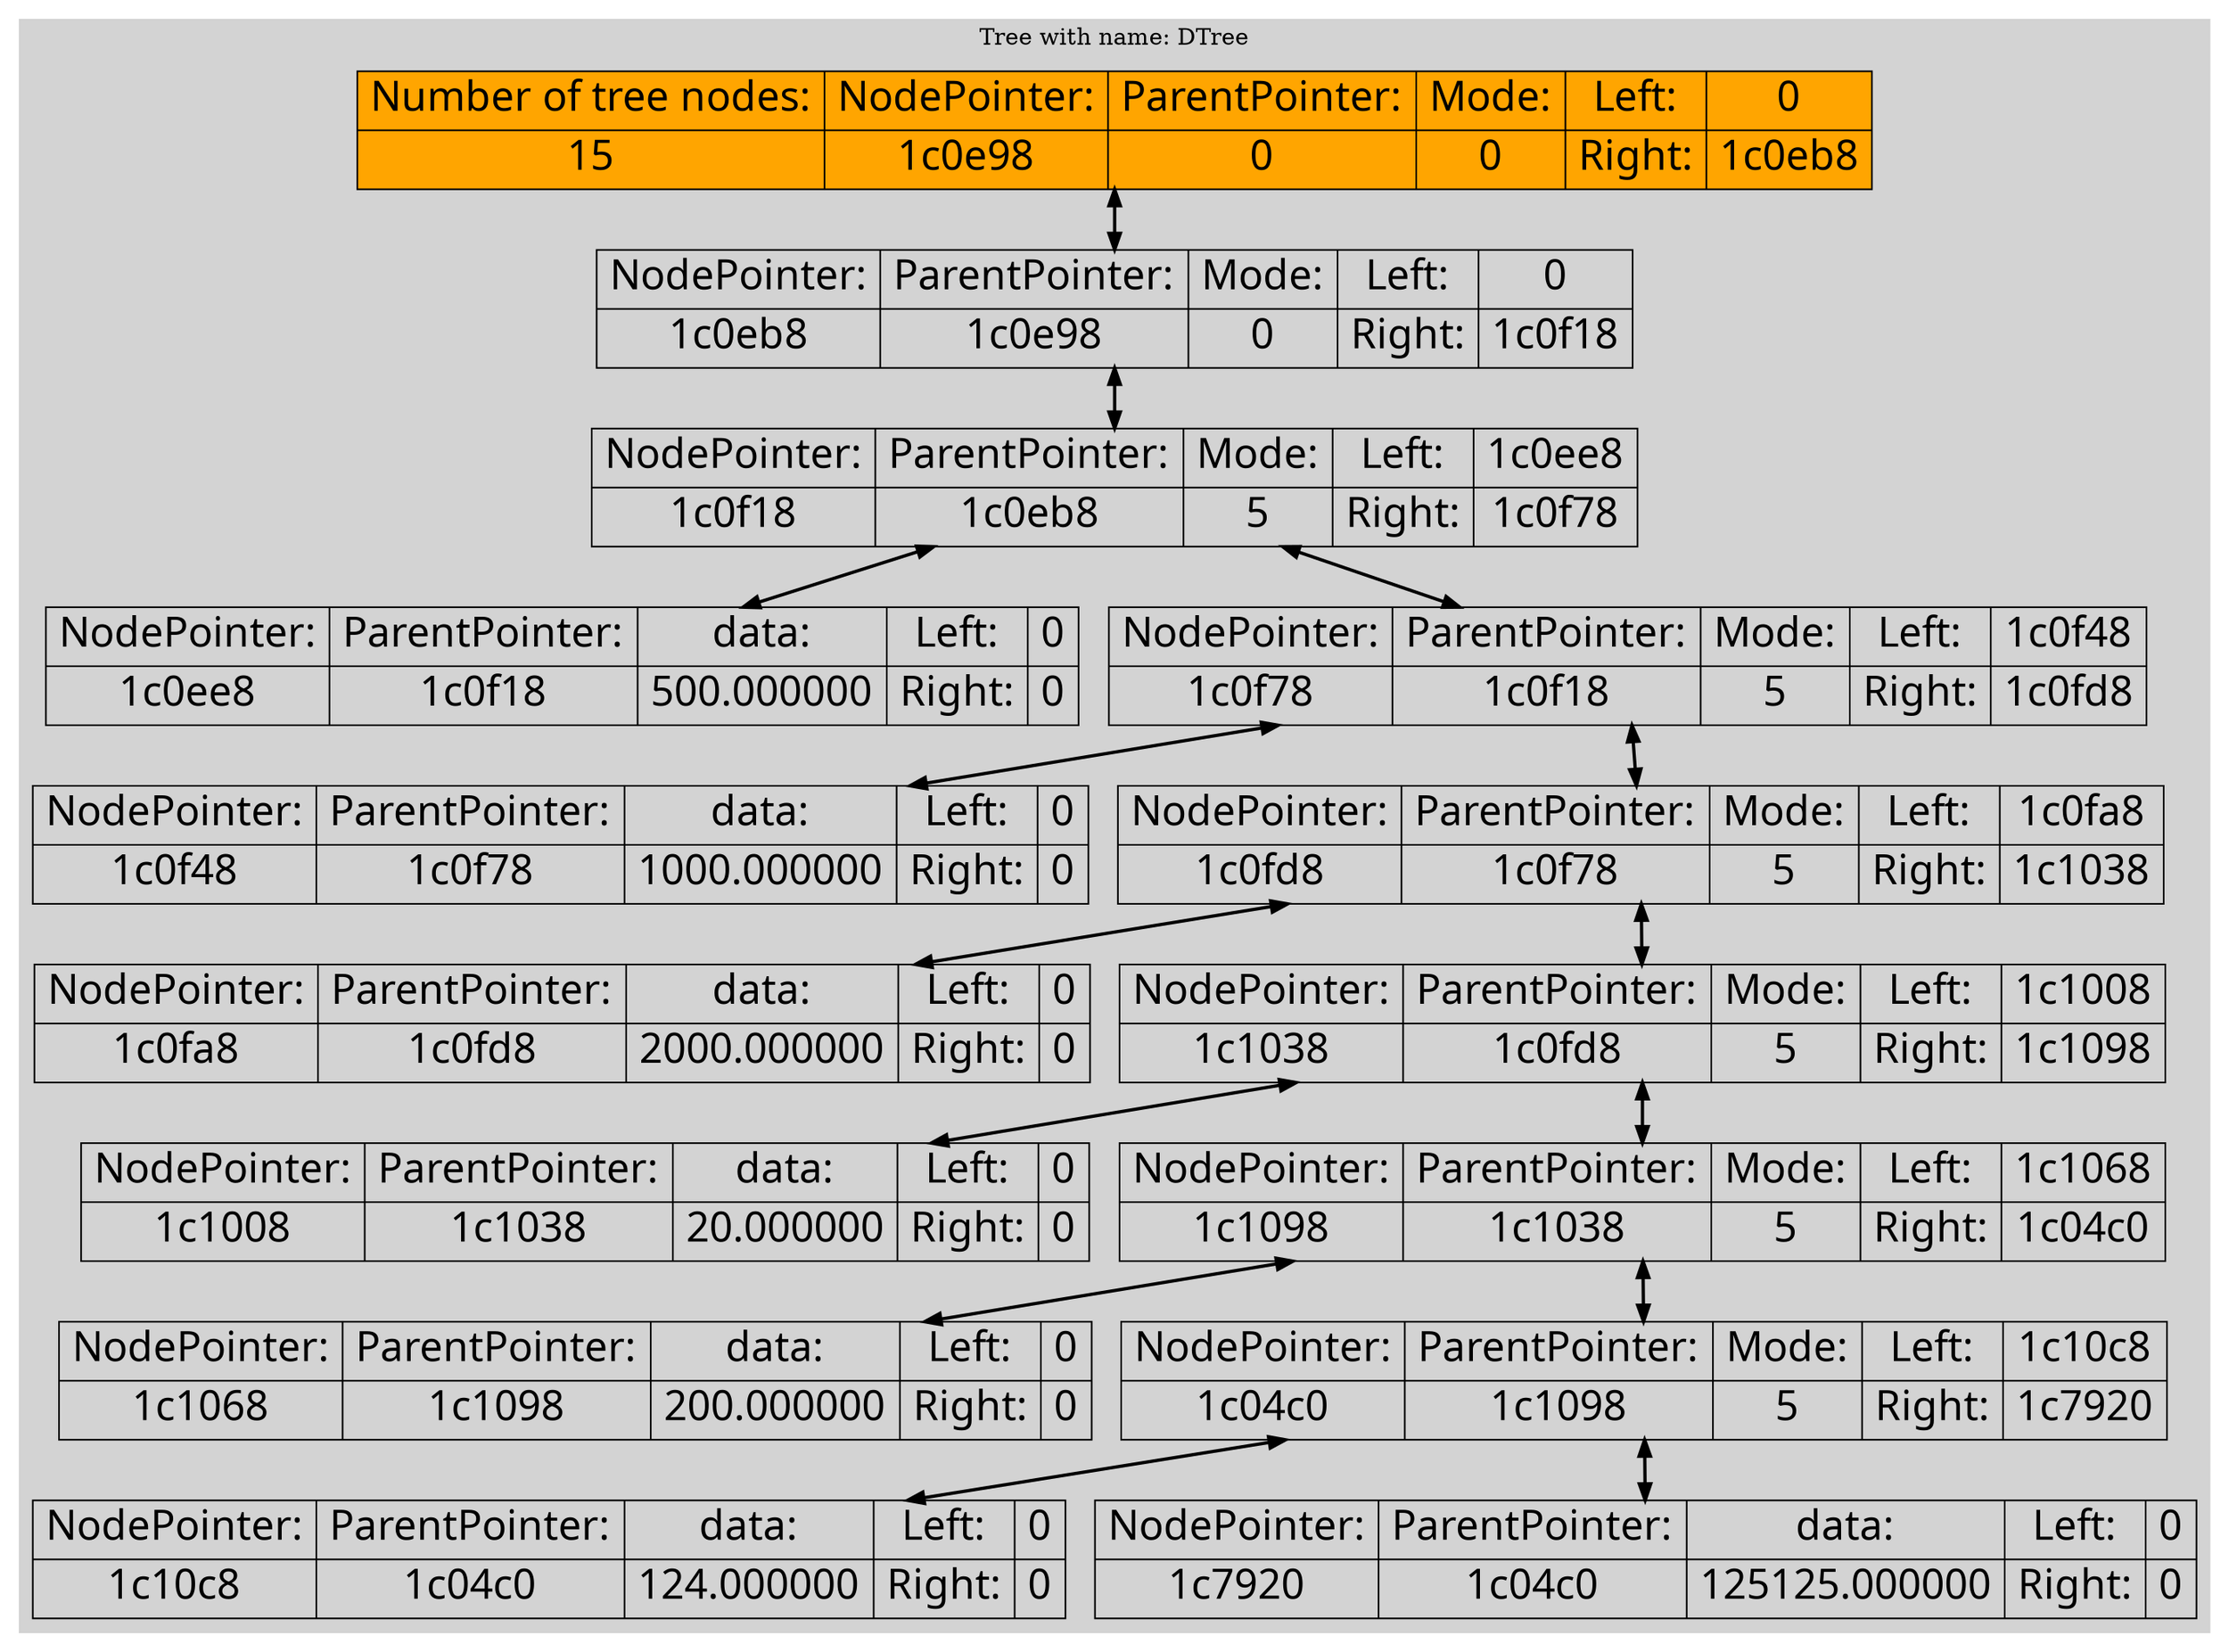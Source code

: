 digraph G{
node [fontname="Lobster", fontsize=25];
rankdir=HR;
subgraph clusterlist {
style=filled;
color=lightgrey;
1838744 [shape=record, label="{Number of tree nodes: | 15} | {NodePointer:  | 1c0e98} | {ParentPointer: | 0} | {Mode: | 0} | {Left: | Right:} | {0 | 1c0eb8}",style="filled",fillcolor="orange"];
1838744->1838776[dir="both";style="bold"];
1838776 [shape=record, label="{NodePointer:  | 1c0eb8} | {ParentPointer: | 1c0e98} | {Mode: | 0} | {Left: | Right:} | {0 | 1c0f18}",style="filled"];
1838776->1838872[dir="both";style="bold"];
1838872 [shape=record, label="{NodePointer:  | 1c0f18} | {ParentPointer: | 1c0eb8} | {Mode: | 5} | {Left: | Right:} | {1c0ee8 | 1c0f78}",style="filled"];
1838872->1838824[dir="both";style="bold"];
1838872->1838968[dir="both";style="bold"];
1838968 [shape=record, label="{NodePointer:  | 1c0f78} | {ParentPointer: | 1c0f18} | {Mode: | 5} | {Left: | Right:} | {1c0f48 | 1c0fd8}",style="filled"];
1838968->1838920[dir="both";style="bold"];
1838968->1839064[dir="both";style="bold"];
1839064 [shape=record, label="{NodePointer:  | 1c0fd8} | {ParentPointer: | 1c0f78} | {Mode: | 5} | {Left: | Right:} | {1c0fa8 | 1c1038}",style="filled"];
1839064->1839016[dir="both";style="bold"];
1839064->1839160[dir="both";style="bold"];
1839160 [shape=record, label="{NodePointer:  | 1c1038} | {ParentPointer: | 1c0fd8} | {Mode: | 5} | {Left: | Right:} | {1c1008 | 1c1098}",style="filled"];
1839160->1839112[dir="both";style="bold"];
1839160->1839256[dir="both";style="bold"];
1839256 [shape=record, label="{NodePointer:  | 1c1098} | {ParentPointer: | 1c1038} | {Mode: | 5} | {Left: | Right:} | {1c1068 | 1c04c0}",style="filled"];
1839256->1839208[dir="both";style="bold"];
1839256->1836224[dir="both";style="bold"];
1836224 [shape=record, label="{NodePointer:  | 1c04c0} | {ParentPointer: | 1c1098} | {Mode: | 5} | {Left: | Right:} | {1c10c8 | 1c7920}",style="filled"];
1836224->1839304[dir="both";style="bold"];
1836224->1866016[dir="both";style="bold"];
1866016 [shape=record, label="{NodePointer:  | 1c7920} | {ParentPointer: | 1c04c0} | {data: | 125125.000000} | {Left: | Right:} | {0 | 0}",style="filled"];
1839304 [shape=record, label="{NodePointer:  | 1c10c8} | {ParentPointer: | 1c04c0} | {data: | 124.000000} | {Left: | Right:} | {0 | 0}",style="filled"];
1839208 [shape=record, label="{NodePointer:  | 1c1068} | {ParentPointer: | 1c1098} | {data: | 200.000000} | {Left: | Right:} | {0 | 0}",style="filled"];
1839112 [shape=record, label="{NodePointer:  | 1c1008} | {ParentPointer: | 1c1038} | {data: | 20.000000} | {Left: | Right:} | {0 | 0}",style="filled"];
1839016 [shape=record, label="{NodePointer:  | 1c0fa8} | {ParentPointer: | 1c0fd8} | {data: | 2000.000000} | {Left: | Right:} | {0 | 0}",style="filled"];
1838920 [shape=record, label="{NodePointer:  | 1c0f48} | {ParentPointer: | 1c0f78} | {data: | 1000.000000} | {Left: | Right:} | {0 | 0}",style="filled"];
1838824 [shape=record, label="{NodePointer:  | 1c0ee8} | {ParentPointer: | 1c0f18} | {data: | 500.000000} | {Left: | Right:} | {0 | 0}",style="filled"];
label = "Tree with name: DTree"}
}
